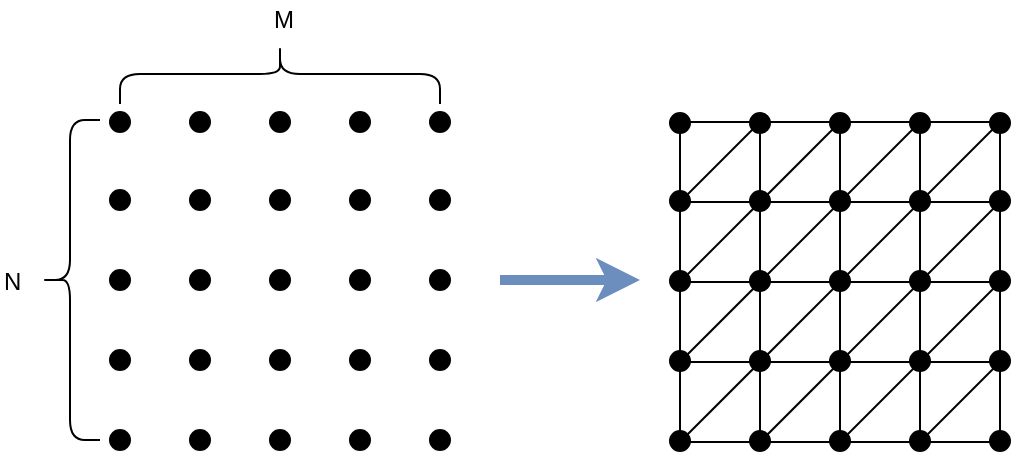 <mxfile version="12.1.9" type="device" pages="1"><diagram id="2ISYfAslTKH7hFLE2bGx" name="Page-1"><mxGraphModel dx="723" dy="391" grid="1" gridSize="10" guides="1" tooltips="1" connect="1" arrows="1" fold="1" page="1" pageScale="1" pageWidth="850" pageHeight="1100" math="0" shadow="0"><root><mxCell id="0"/><mxCell id="1" parent="0"/><mxCell id="h895Mf5Bb0RZGPHK4UrG-1" value="" style="endArrow=none;html=1;" parent="1" edge="1"><mxGeometry width="50" height="50" relative="1" as="geometry"><mxPoint x="440" y="161" as="sourcePoint"/><mxPoint x="480" y="121" as="targetPoint"/></mxGeometry></mxCell><mxCell id="h895Mf5Bb0RZGPHK4UrG-2" value="" style="endArrow=none;html=1;" parent="1" edge="1"><mxGeometry width="50" height="50" relative="1" as="geometry"><mxPoint x="440" y="121" as="sourcePoint"/><mxPoint x="600" y="121" as="targetPoint"/></mxGeometry></mxCell><mxCell id="h895Mf5Bb0RZGPHK4UrG-3" value="" style="endArrow=none;html=1;" parent="1" edge="1"><mxGeometry width="50" height="50" relative="1" as="geometry"><mxPoint x="440" y="201" as="sourcePoint"/><mxPoint x="520" y="121" as="targetPoint"/></mxGeometry></mxCell><mxCell id="h895Mf5Bb0RZGPHK4UrG-4" value="" style="endArrow=none;html=1;" parent="1" edge="1"><mxGeometry width="50" height="50" relative="1" as="geometry"><mxPoint x="440" y="241" as="sourcePoint"/><mxPoint x="560" y="121" as="targetPoint"/></mxGeometry></mxCell><mxCell id="h895Mf5Bb0RZGPHK4UrG-5" value="" style="endArrow=none;html=1;" parent="1" edge="1"><mxGeometry width="50" height="50" relative="1" as="geometry"><mxPoint x="440" y="281" as="sourcePoint"/><mxPoint x="600" y="121" as="targetPoint"/></mxGeometry></mxCell><mxCell id="h895Mf5Bb0RZGPHK4UrG-6" value="" style="endArrow=none;html=1;" parent="1" edge="1"><mxGeometry width="50" height="50" relative="1" as="geometry"><mxPoint x="520" y="281" as="sourcePoint"/><mxPoint x="600" y="201" as="targetPoint"/></mxGeometry></mxCell><mxCell id="h895Mf5Bb0RZGPHK4UrG-7" value="" style="endArrow=none;html=1;" parent="1" edge="1"><mxGeometry width="50" height="50" relative="1" as="geometry"><mxPoint x="480" y="281" as="sourcePoint"/><mxPoint x="600" y="161" as="targetPoint"/></mxGeometry></mxCell><mxCell id="h895Mf5Bb0RZGPHK4UrG-8" value="" style="endArrow=none;html=1;" parent="1" edge="1"><mxGeometry width="50" height="50" relative="1" as="geometry"><mxPoint x="600" y="281" as="sourcePoint"/><mxPoint x="600" y="121" as="targetPoint"/></mxGeometry></mxCell><mxCell id="h895Mf5Bb0RZGPHK4UrG-9" value="" style="endArrow=none;html=1;" parent="1" edge="1"><mxGeometry width="50" height="50" relative="1" as="geometry"><mxPoint x="440" y="281" as="sourcePoint"/><mxPoint x="440" y="121" as="targetPoint"/></mxGeometry></mxCell><mxCell id="h895Mf5Bb0RZGPHK4UrG-10" value="" style="endArrow=none;html=1;" parent="1" edge="1"><mxGeometry width="50" height="50" relative="1" as="geometry"><mxPoint x="480" y="281" as="sourcePoint"/><mxPoint x="480" y="121" as="targetPoint"/></mxGeometry></mxCell><mxCell id="h895Mf5Bb0RZGPHK4UrG-11" value="" style="endArrow=none;html=1;" parent="1" edge="1"><mxGeometry width="50" height="50" relative="1" as="geometry"><mxPoint x="440" y="281" as="sourcePoint"/><mxPoint x="600" y="281" as="targetPoint"/></mxGeometry></mxCell><mxCell id="h895Mf5Bb0RZGPHK4UrG-12" value="" style="endArrow=none;html=1;" parent="1" edge="1"><mxGeometry width="50" height="50" relative="1" as="geometry"><mxPoint x="560" y="281" as="sourcePoint"/><mxPoint x="600" y="241" as="targetPoint"/></mxGeometry></mxCell><mxCell id="h895Mf5Bb0RZGPHK4UrG-13" value="" style="endArrow=none;html=1;" parent="1" edge="1"><mxGeometry width="50" height="50" relative="1" as="geometry"><mxPoint x="440" y="161" as="sourcePoint"/><mxPoint x="600" y="161" as="targetPoint"/></mxGeometry></mxCell><mxCell id="h895Mf5Bb0RZGPHK4UrG-14" value="" style="endArrow=none;html=1;" parent="1" edge="1"><mxGeometry width="50" height="50" relative="1" as="geometry"><mxPoint x="520" y="281" as="sourcePoint"/><mxPoint x="520" y="121" as="targetPoint"/></mxGeometry></mxCell><mxCell id="h895Mf5Bb0RZGPHK4UrG-15" value="" style="endArrow=none;html=1;" parent="1" edge="1"><mxGeometry width="50" height="50" relative="1" as="geometry"><mxPoint x="600" y="241" as="sourcePoint"/><mxPoint x="440" y="241" as="targetPoint"/></mxGeometry></mxCell><mxCell id="h895Mf5Bb0RZGPHK4UrG-16" value="" style="endArrow=none;html=1;" parent="1" edge="1"><mxGeometry width="50" height="50" relative="1" as="geometry"><mxPoint x="600" y="201" as="sourcePoint"/><mxPoint x="440" y="201" as="targetPoint"/></mxGeometry></mxCell><mxCell id="h895Mf5Bb0RZGPHK4UrG-17" value="" style="endArrow=none;html=1;" parent="1" edge="1"><mxGeometry width="50" height="50" relative="1" as="geometry"><mxPoint x="560" y="281" as="sourcePoint"/><mxPoint x="560" y="121" as="targetPoint"/></mxGeometry></mxCell><mxCell id="h895Mf5Bb0RZGPHK4UrG-25" value="" style="ellipse;whiteSpace=wrap;html=1;aspect=fixed;fillColor=#000000;strokeWidth=1;" parent="1" vertex="1"><mxGeometry x="155" y="116" width="10" height="10" as="geometry"/></mxCell><mxCell id="h895Mf5Bb0RZGPHK4UrG-26" value="" style="ellipse;whiteSpace=wrap;html=1;aspect=fixed;fillColor=#000000;strokeWidth=1;" parent="1" vertex="1"><mxGeometry x="195" y="116" width="10" height="10" as="geometry"/></mxCell><mxCell id="h895Mf5Bb0RZGPHK4UrG-27" value="" style="ellipse;whiteSpace=wrap;html=1;aspect=fixed;fillColor=#000000;strokeWidth=1;" parent="1" vertex="1"><mxGeometry x="275" y="116" width="10" height="10" as="geometry"/></mxCell><mxCell id="h895Mf5Bb0RZGPHK4UrG-28" value="" style="ellipse;whiteSpace=wrap;html=1;aspect=fixed;fillColor=#000000;strokeWidth=1;" parent="1" vertex="1"><mxGeometry x="235" y="116" width="10" height="10" as="geometry"/></mxCell><mxCell id="h895Mf5Bb0RZGPHK4UrG-50" value="" style="ellipse;whiteSpace=wrap;html=1;aspect=fixed;fillColor=#000000;strokeWidth=1;" parent="1" vertex="1"><mxGeometry x="315" y="116" width="10" height="10" as="geometry"/></mxCell><mxCell id="h895Mf5Bb0RZGPHK4UrG-89" value="" style="endArrow=classic;html=1;strokeWidth=5;fillColor=#dae8fc;strokeColor=#6c8ebf;" parent="1" edge="1"><mxGeometry width="50" height="50" relative="1" as="geometry"><mxPoint x="350" y="200" as="sourcePoint"/><mxPoint x="420" y="200" as="targetPoint"/></mxGeometry></mxCell><mxCell id="yGAjMilEiopOoWcSBi77-11" value="" style="ellipse;whiteSpace=wrap;html=1;aspect=fixed;fillColor=#000000;strokeWidth=1;" parent="1" vertex="1"><mxGeometry x="155" y="155" width="10" height="10" as="geometry"/></mxCell><mxCell id="yGAjMilEiopOoWcSBi77-12" value="" style="ellipse;whiteSpace=wrap;html=1;aspect=fixed;fillColor=#000000;strokeWidth=1;" parent="1" vertex="1"><mxGeometry x="195" y="155" width="10" height="10" as="geometry"/></mxCell><mxCell id="yGAjMilEiopOoWcSBi77-13" value="" style="ellipse;whiteSpace=wrap;html=1;aspect=fixed;fillColor=#000000;strokeWidth=1;" parent="1" vertex="1"><mxGeometry x="275" y="155" width="10" height="10" as="geometry"/></mxCell><mxCell id="yGAjMilEiopOoWcSBi77-14" value="" style="ellipse;whiteSpace=wrap;html=1;aspect=fixed;fillColor=#000000;strokeWidth=1;" parent="1" vertex="1"><mxGeometry x="235" y="155" width="10" height="10" as="geometry"/></mxCell><mxCell id="yGAjMilEiopOoWcSBi77-15" value="" style="ellipse;whiteSpace=wrap;html=1;aspect=fixed;fillColor=#000000;strokeWidth=1;" parent="1" vertex="1"><mxGeometry x="315" y="155" width="10" height="10" as="geometry"/></mxCell><mxCell id="yGAjMilEiopOoWcSBi77-16" value="" style="ellipse;whiteSpace=wrap;html=1;aspect=fixed;fillColor=#000000;strokeWidth=1;" parent="1" vertex="1"><mxGeometry x="155" y="195" width="10" height="10" as="geometry"/></mxCell><mxCell id="yGAjMilEiopOoWcSBi77-17" value="" style="ellipse;whiteSpace=wrap;html=1;aspect=fixed;fillColor=#000000;strokeWidth=1;" parent="1" vertex="1"><mxGeometry x="195" y="195" width="10" height="10" as="geometry"/></mxCell><mxCell id="yGAjMilEiopOoWcSBi77-18" value="" style="ellipse;whiteSpace=wrap;html=1;aspect=fixed;fillColor=#000000;strokeWidth=1;" parent="1" vertex="1"><mxGeometry x="275" y="195" width="10" height="10" as="geometry"/></mxCell><mxCell id="yGAjMilEiopOoWcSBi77-19" value="" style="ellipse;whiteSpace=wrap;html=1;aspect=fixed;fillColor=#000000;strokeWidth=1;" parent="1" vertex="1"><mxGeometry x="235" y="195" width="10" height="10" as="geometry"/></mxCell><mxCell id="yGAjMilEiopOoWcSBi77-20" value="" style="ellipse;whiteSpace=wrap;html=1;aspect=fixed;fillColor=#000000;strokeWidth=1;" parent="1" vertex="1"><mxGeometry x="315" y="195" width="10" height="10" as="geometry"/></mxCell><mxCell id="yGAjMilEiopOoWcSBi77-21" value="" style="ellipse;whiteSpace=wrap;html=1;aspect=fixed;fillColor=#000000;strokeWidth=1;" parent="1" vertex="1"><mxGeometry x="155" y="235" width="10" height="10" as="geometry"/></mxCell><mxCell id="yGAjMilEiopOoWcSBi77-22" value="" style="ellipse;whiteSpace=wrap;html=1;aspect=fixed;fillColor=#000000;strokeWidth=1;" parent="1" vertex="1"><mxGeometry x="195" y="235" width="10" height="10" as="geometry"/></mxCell><mxCell id="yGAjMilEiopOoWcSBi77-23" value="" style="ellipse;whiteSpace=wrap;html=1;aspect=fixed;fillColor=#000000;strokeWidth=1;" parent="1" vertex="1"><mxGeometry x="275" y="235" width="10" height="10" as="geometry"/></mxCell><mxCell id="yGAjMilEiopOoWcSBi77-24" value="" style="ellipse;whiteSpace=wrap;html=1;aspect=fixed;fillColor=#000000;strokeWidth=1;" parent="1" vertex="1"><mxGeometry x="235" y="235" width="10" height="10" as="geometry"/></mxCell><mxCell id="yGAjMilEiopOoWcSBi77-25" value="" style="ellipse;whiteSpace=wrap;html=1;aspect=fixed;fillColor=#000000;strokeWidth=1;" parent="1" vertex="1"><mxGeometry x="315" y="235" width="10" height="10" as="geometry"/></mxCell><mxCell id="yGAjMilEiopOoWcSBi77-26" value="" style="ellipse;whiteSpace=wrap;html=1;aspect=fixed;fillColor=#000000;strokeWidth=1;" parent="1" vertex="1"><mxGeometry x="155" y="275" width="10" height="10" as="geometry"/></mxCell><mxCell id="yGAjMilEiopOoWcSBi77-27" value="" style="ellipse;whiteSpace=wrap;html=1;aspect=fixed;fillColor=#000000;strokeWidth=1;" parent="1" vertex="1"><mxGeometry x="195" y="275" width="10" height="10" as="geometry"/></mxCell><mxCell id="yGAjMilEiopOoWcSBi77-28" value="" style="ellipse;whiteSpace=wrap;html=1;aspect=fixed;fillColor=#000000;strokeWidth=1;" parent="1" vertex="1"><mxGeometry x="275" y="275" width="10" height="10" as="geometry"/></mxCell><mxCell id="yGAjMilEiopOoWcSBi77-29" value="" style="ellipse;whiteSpace=wrap;html=1;aspect=fixed;fillColor=#000000;strokeWidth=1;" parent="1" vertex="1"><mxGeometry x="235" y="275" width="10" height="10" as="geometry"/></mxCell><mxCell id="yGAjMilEiopOoWcSBi77-30" value="" style="ellipse;whiteSpace=wrap;html=1;aspect=fixed;fillColor=#000000;strokeWidth=1;" parent="1" vertex="1"><mxGeometry x="315" y="275" width="10" height="10" as="geometry"/></mxCell><mxCell id="yGAjMilEiopOoWcSBi77-31" value="" style="ellipse;whiteSpace=wrap;html=1;aspect=fixed;fillColor=#000000;strokeWidth=1;" parent="1" vertex="1"><mxGeometry x="435" y="116.5" width="10" height="10" as="geometry"/></mxCell><mxCell id="yGAjMilEiopOoWcSBi77-32" value="" style="ellipse;whiteSpace=wrap;html=1;aspect=fixed;fillColor=#000000;strokeWidth=1;" parent="1" vertex="1"><mxGeometry x="475" y="116.5" width="10" height="10" as="geometry"/></mxCell><mxCell id="yGAjMilEiopOoWcSBi77-33" value="" style="ellipse;whiteSpace=wrap;html=1;aspect=fixed;fillColor=#000000;strokeWidth=1;" parent="1" vertex="1"><mxGeometry x="555" y="116.5" width="10" height="10" as="geometry"/></mxCell><mxCell id="yGAjMilEiopOoWcSBi77-34" value="" style="ellipse;whiteSpace=wrap;html=1;aspect=fixed;fillColor=#000000;strokeWidth=1;" parent="1" vertex="1"><mxGeometry x="515" y="116.5" width="10" height="10" as="geometry"/></mxCell><mxCell id="yGAjMilEiopOoWcSBi77-35" value="" style="ellipse;whiteSpace=wrap;html=1;aspect=fixed;fillColor=#000000;strokeWidth=1;" parent="1" vertex="1"><mxGeometry x="595" y="116.5" width="10" height="10" as="geometry"/></mxCell><mxCell id="yGAjMilEiopOoWcSBi77-36" value="" style="ellipse;whiteSpace=wrap;html=1;aspect=fixed;fillColor=#000000;strokeWidth=1;" parent="1" vertex="1"><mxGeometry x="435" y="155.5" width="10" height="10" as="geometry"/></mxCell><mxCell id="yGAjMilEiopOoWcSBi77-37" value="" style="ellipse;whiteSpace=wrap;html=1;aspect=fixed;fillColor=#000000;strokeWidth=1;" parent="1" vertex="1"><mxGeometry x="475" y="155.5" width="10" height="10" as="geometry"/></mxCell><mxCell id="yGAjMilEiopOoWcSBi77-38" value="" style="ellipse;whiteSpace=wrap;html=1;aspect=fixed;fillColor=#000000;strokeWidth=1;" parent="1" vertex="1"><mxGeometry x="555" y="155.5" width="10" height="10" as="geometry"/></mxCell><mxCell id="yGAjMilEiopOoWcSBi77-39" value="" style="ellipse;whiteSpace=wrap;html=1;aspect=fixed;fillColor=#000000;strokeWidth=1;" parent="1" vertex="1"><mxGeometry x="515" y="155.5" width="10" height="10" as="geometry"/></mxCell><mxCell id="yGAjMilEiopOoWcSBi77-40" value="" style="ellipse;whiteSpace=wrap;html=1;aspect=fixed;fillColor=#000000;strokeWidth=1;" parent="1" vertex="1"><mxGeometry x="595" y="155.5" width="10" height="10" as="geometry"/></mxCell><mxCell id="yGAjMilEiopOoWcSBi77-41" value="" style="ellipse;whiteSpace=wrap;html=1;aspect=fixed;fillColor=#000000;strokeWidth=1;" parent="1" vertex="1"><mxGeometry x="435" y="195.5" width="10" height="10" as="geometry"/></mxCell><mxCell id="yGAjMilEiopOoWcSBi77-42" value="" style="ellipse;whiteSpace=wrap;html=1;aspect=fixed;fillColor=#000000;strokeWidth=1;" parent="1" vertex="1"><mxGeometry x="475" y="195.5" width="10" height="10" as="geometry"/></mxCell><mxCell id="yGAjMilEiopOoWcSBi77-43" value="" style="ellipse;whiteSpace=wrap;html=1;aspect=fixed;fillColor=#000000;strokeWidth=1;" parent="1" vertex="1"><mxGeometry x="555" y="195.5" width="10" height="10" as="geometry"/></mxCell><mxCell id="yGAjMilEiopOoWcSBi77-44" value="" style="ellipse;whiteSpace=wrap;html=1;aspect=fixed;fillColor=#000000;strokeWidth=1;" parent="1" vertex="1"><mxGeometry x="515" y="195.5" width="10" height="10" as="geometry"/></mxCell><mxCell id="yGAjMilEiopOoWcSBi77-45" value="" style="ellipse;whiteSpace=wrap;html=1;aspect=fixed;fillColor=#000000;strokeWidth=1;" parent="1" vertex="1"><mxGeometry x="595" y="195.5" width="10" height="10" as="geometry"/></mxCell><mxCell id="yGAjMilEiopOoWcSBi77-46" value="" style="ellipse;whiteSpace=wrap;html=1;aspect=fixed;fillColor=#000000;strokeWidth=1;" parent="1" vertex="1"><mxGeometry x="435" y="235.5" width="10" height="10" as="geometry"/></mxCell><mxCell id="yGAjMilEiopOoWcSBi77-47" value="" style="ellipse;whiteSpace=wrap;html=1;aspect=fixed;fillColor=#000000;strokeWidth=1;" parent="1" vertex="1"><mxGeometry x="475" y="235.5" width="10" height="10" as="geometry"/></mxCell><mxCell id="yGAjMilEiopOoWcSBi77-48" value="" style="ellipse;whiteSpace=wrap;html=1;aspect=fixed;fillColor=#000000;strokeWidth=1;" parent="1" vertex="1"><mxGeometry x="555" y="235.5" width="10" height="10" as="geometry"/></mxCell><mxCell id="yGAjMilEiopOoWcSBi77-49" value="" style="ellipse;whiteSpace=wrap;html=1;aspect=fixed;fillColor=#000000;strokeWidth=1;" parent="1" vertex="1"><mxGeometry x="515" y="235.5" width="10" height="10" as="geometry"/></mxCell><mxCell id="yGAjMilEiopOoWcSBi77-50" value="" style="ellipse;whiteSpace=wrap;html=1;aspect=fixed;fillColor=#000000;strokeWidth=1;" parent="1" vertex="1"><mxGeometry x="595" y="235.5" width="10" height="10" as="geometry"/></mxCell><mxCell id="yGAjMilEiopOoWcSBi77-51" value="" style="ellipse;whiteSpace=wrap;html=1;aspect=fixed;fillColor=#000000;strokeWidth=1;" parent="1" vertex="1"><mxGeometry x="435" y="275.5" width="10" height="10" as="geometry"/></mxCell><mxCell id="yGAjMilEiopOoWcSBi77-52" value="" style="ellipse;whiteSpace=wrap;html=1;aspect=fixed;fillColor=#000000;strokeWidth=1;" parent="1" vertex="1"><mxGeometry x="475" y="275.5" width="10" height="10" as="geometry"/></mxCell><mxCell id="yGAjMilEiopOoWcSBi77-53" value="" style="ellipse;whiteSpace=wrap;html=1;aspect=fixed;fillColor=#000000;strokeWidth=1;" parent="1" vertex="1"><mxGeometry x="555" y="275.5" width="10" height="10" as="geometry"/></mxCell><mxCell id="yGAjMilEiopOoWcSBi77-54" value="" style="ellipse;whiteSpace=wrap;html=1;aspect=fixed;fillColor=#000000;strokeWidth=1;" parent="1" vertex="1"><mxGeometry x="515" y="275.5" width="10" height="10" as="geometry"/></mxCell><mxCell id="yGAjMilEiopOoWcSBi77-55" value="" style="ellipse;whiteSpace=wrap;html=1;aspect=fixed;fillColor=#000000;strokeWidth=1;" parent="1" vertex="1"><mxGeometry x="595" y="275.5" width="10" height="10" as="geometry"/></mxCell><mxCell id="g76zEPH-jQ85HuhmLTjK-1" value="" style="shape=curlyBracket;whiteSpace=wrap;html=1;rounded=1;" vertex="1" parent="1"><mxGeometry x="120" y="120" width="30" height="160" as="geometry"/></mxCell><mxCell id="g76zEPH-jQ85HuhmLTjK-2" value="" style="shape=curlyBracket;whiteSpace=wrap;html=1;rounded=1;rotation=90;" vertex="1" parent="1"><mxGeometry x="225" y="17" width="30" height="160" as="geometry"/></mxCell><mxCell id="g76zEPH-jQ85HuhmLTjK-3" value="N" style="text;html=1;resizable=0;points=[];autosize=1;align=left;verticalAlign=top;spacingTop=-4;" vertex="1" parent="1"><mxGeometry x="100" y="190.5" width="20" height="20" as="geometry"/></mxCell><mxCell id="g76zEPH-jQ85HuhmLTjK-4" value="M" style="text;html=1;resizable=0;points=[];autosize=1;align=left;verticalAlign=top;spacingTop=-4;" vertex="1" parent="1"><mxGeometry x="235" y="60" width="30" height="20" as="geometry"/></mxCell></root></mxGraphModel></diagram></mxfile>